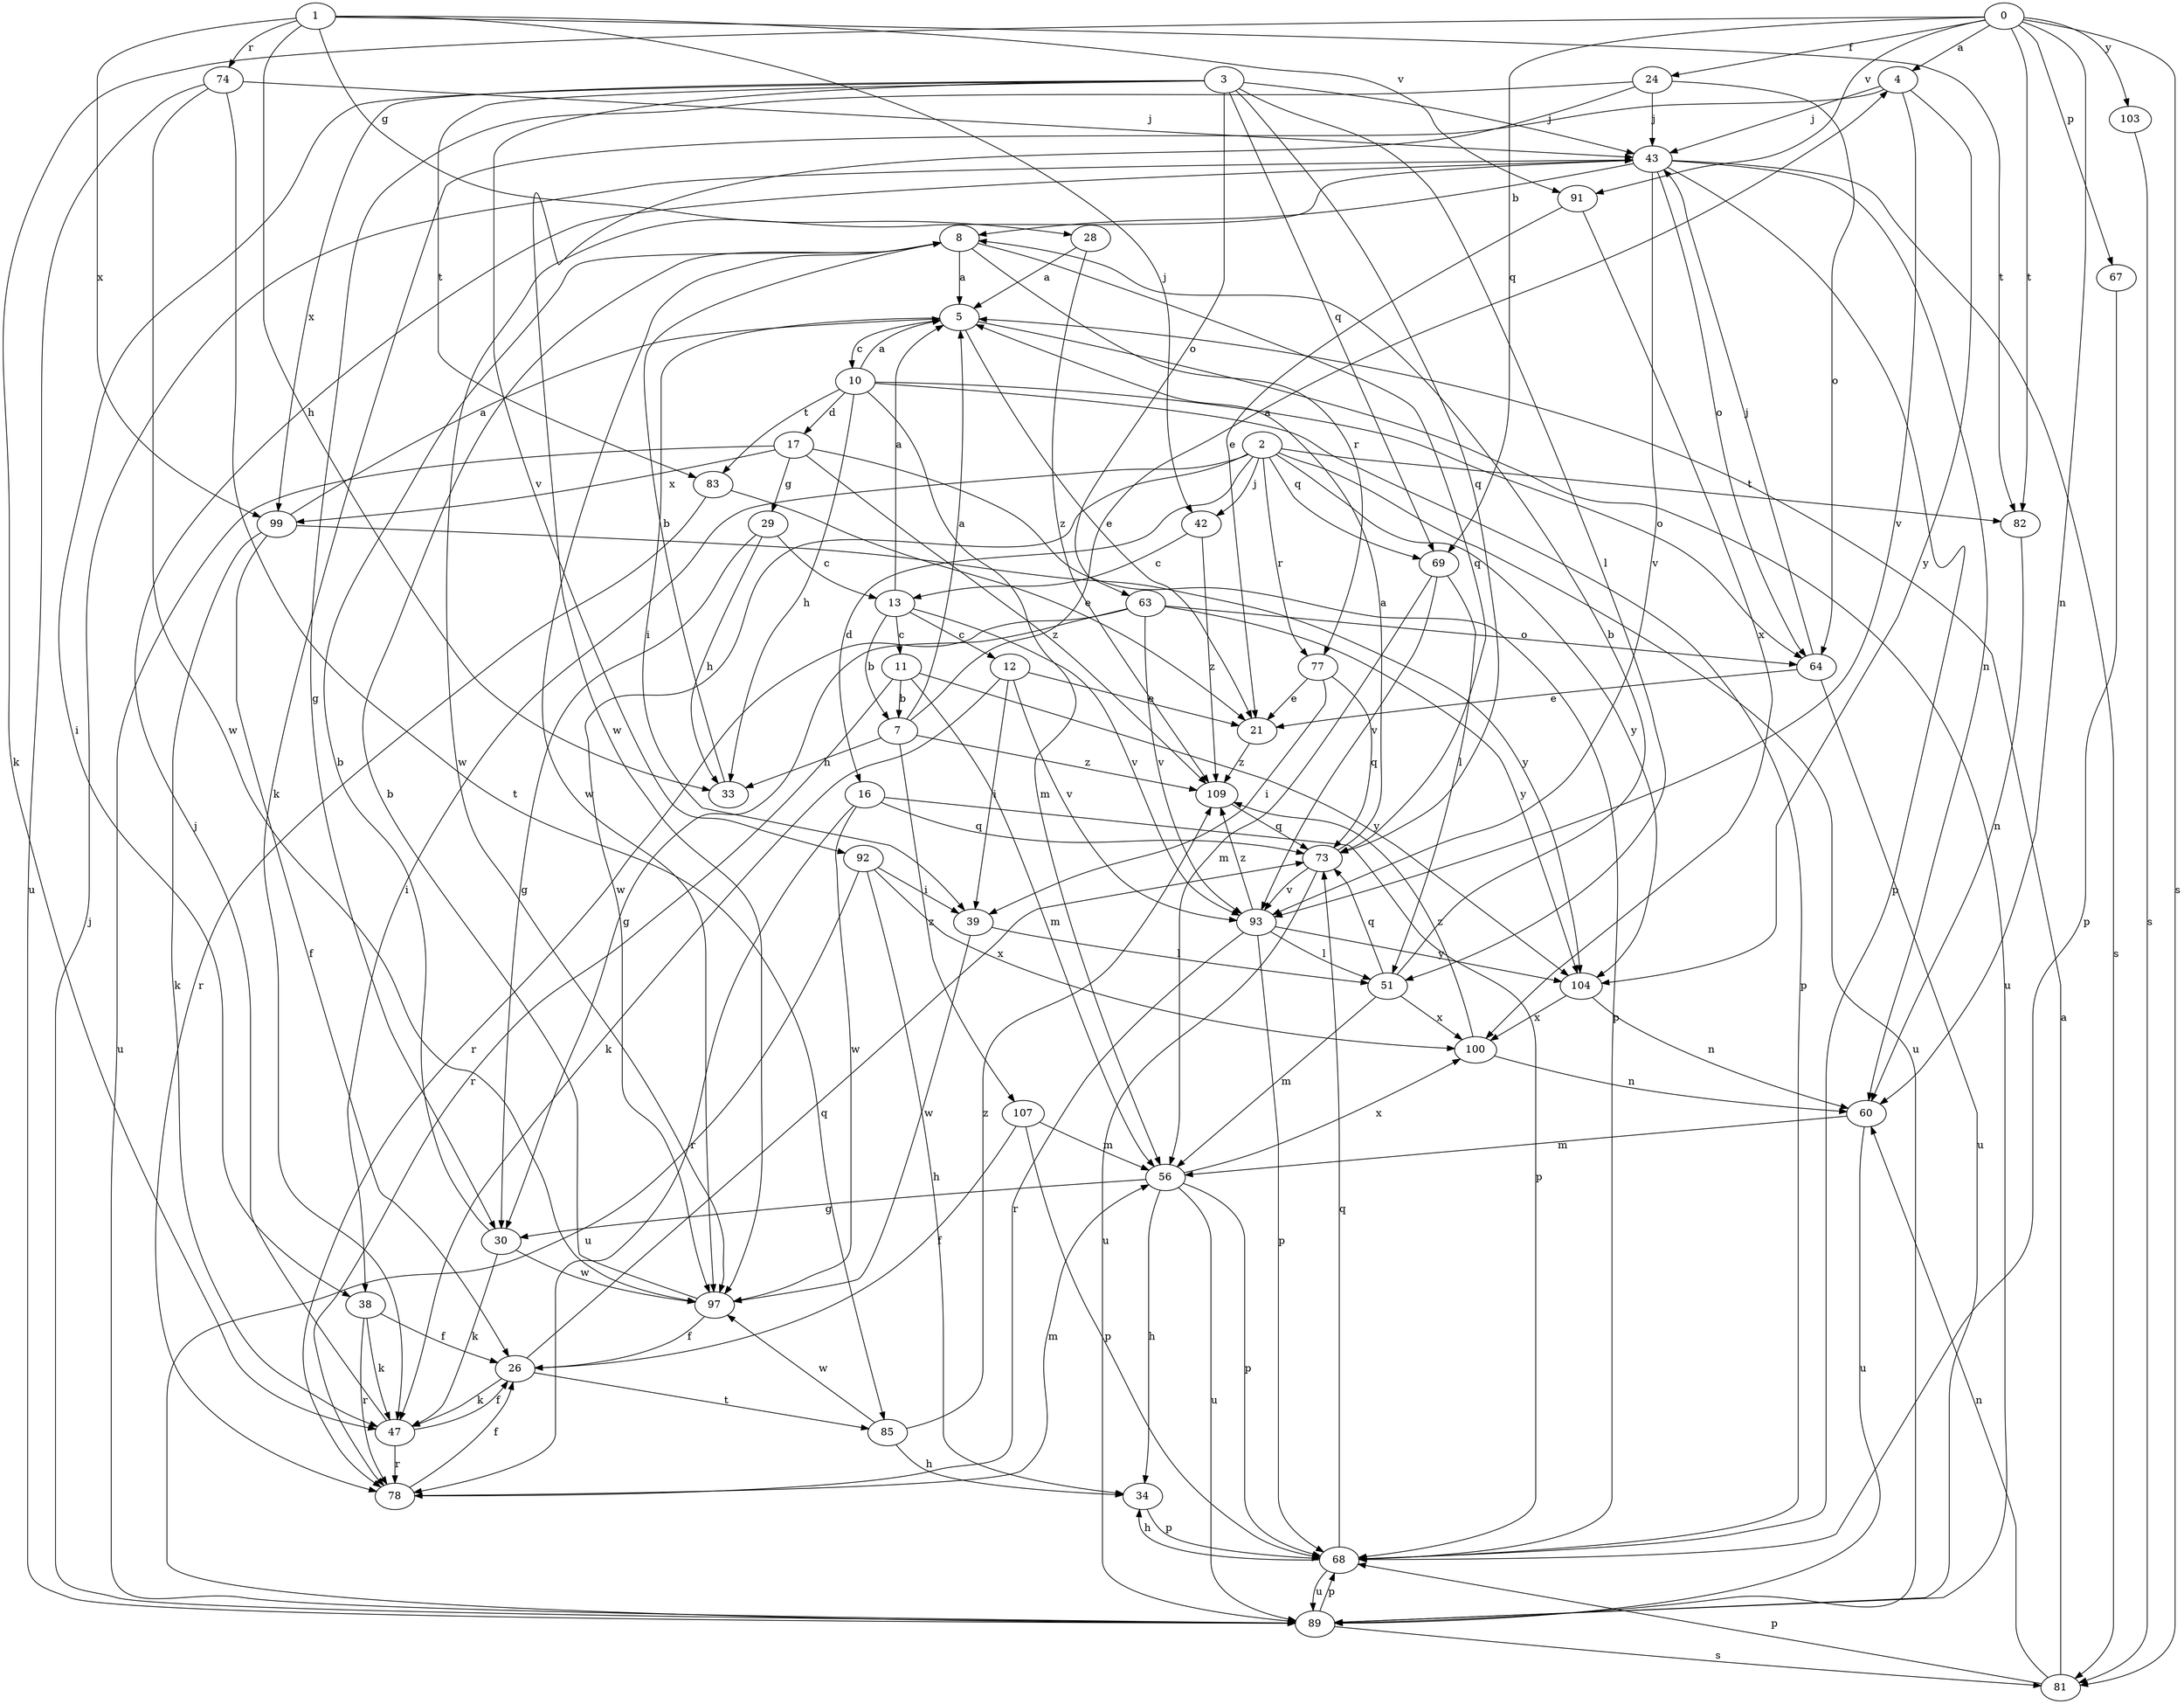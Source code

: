 strict digraph  {
0;
1;
2;
3;
4;
5;
7;
8;
10;
11;
12;
13;
16;
17;
21;
24;
26;
28;
29;
30;
33;
34;
38;
39;
42;
43;
47;
51;
56;
60;
63;
64;
67;
68;
69;
73;
74;
77;
78;
81;
82;
83;
85;
89;
91;
92;
93;
97;
99;
100;
103;
104;
107;
109;
0 -> 4  [label=a];
0 -> 24  [label=f];
0 -> 47  [label=k];
0 -> 60  [label=n];
0 -> 67  [label=p];
0 -> 69  [label=q];
0 -> 81  [label=s];
0 -> 82  [label=t];
0 -> 91  [label=v];
0 -> 103  [label=y];
1 -> 28  [label=g];
1 -> 33  [label=h];
1 -> 42  [label=j];
1 -> 74  [label=r];
1 -> 82  [label=t];
1 -> 91  [label=v];
1 -> 99  [label=x];
2 -> 16  [label=d];
2 -> 38  [label=i];
2 -> 42  [label=j];
2 -> 69  [label=q];
2 -> 77  [label=r];
2 -> 82  [label=t];
2 -> 89  [label=u];
2 -> 97  [label=w];
2 -> 104  [label=y];
3 -> 38  [label=i];
3 -> 43  [label=j];
3 -> 51  [label=l];
3 -> 63  [label=o];
3 -> 69  [label=q];
3 -> 73  [label=q];
3 -> 83  [label=t];
3 -> 92  [label=v];
3 -> 99  [label=x];
4 -> 43  [label=j];
4 -> 47  [label=k];
4 -> 93  [label=v];
4 -> 104  [label=y];
5 -> 10  [label=c];
5 -> 21  [label=e];
5 -> 39  [label=i];
5 -> 89  [label=u];
7 -> 4  [label=a];
7 -> 5  [label=a];
7 -> 33  [label=h];
7 -> 107  [label=z];
7 -> 109  [label=z];
8 -> 5  [label=a];
8 -> 73  [label=q];
8 -> 77  [label=r];
8 -> 97  [label=w];
10 -> 5  [label=a];
10 -> 17  [label=d];
10 -> 33  [label=h];
10 -> 56  [label=m];
10 -> 64  [label=o];
10 -> 68  [label=p];
10 -> 83  [label=t];
11 -> 7  [label=b];
11 -> 56  [label=m];
11 -> 78  [label=r];
11 -> 104  [label=y];
12 -> 21  [label=e];
12 -> 39  [label=i];
12 -> 47  [label=k];
12 -> 93  [label=v];
13 -> 5  [label=a];
13 -> 7  [label=b];
13 -> 11  [label=c];
13 -> 12  [label=c];
13 -> 93  [label=v];
16 -> 68  [label=p];
16 -> 73  [label=q];
16 -> 78  [label=r];
16 -> 97  [label=w];
17 -> 29  [label=g];
17 -> 68  [label=p];
17 -> 89  [label=u];
17 -> 99  [label=x];
17 -> 109  [label=z];
21 -> 109  [label=z];
24 -> 30  [label=g];
24 -> 43  [label=j];
24 -> 64  [label=o];
24 -> 97  [label=w];
26 -> 47  [label=k];
26 -> 73  [label=q];
26 -> 85  [label=t];
28 -> 5  [label=a];
28 -> 109  [label=z];
29 -> 13  [label=c];
29 -> 30  [label=g];
29 -> 33  [label=h];
30 -> 8  [label=b];
30 -> 47  [label=k];
30 -> 97  [label=w];
33 -> 8  [label=b];
34 -> 68  [label=p];
38 -> 26  [label=f];
38 -> 47  [label=k];
38 -> 78  [label=r];
39 -> 51  [label=l];
39 -> 97  [label=w];
42 -> 13  [label=c];
42 -> 109  [label=z];
43 -> 8  [label=b];
43 -> 60  [label=n];
43 -> 64  [label=o];
43 -> 68  [label=p];
43 -> 81  [label=s];
43 -> 93  [label=v];
43 -> 97  [label=w];
47 -> 26  [label=f];
47 -> 43  [label=j];
47 -> 78  [label=r];
51 -> 8  [label=b];
51 -> 56  [label=m];
51 -> 73  [label=q];
51 -> 100  [label=x];
56 -> 30  [label=g];
56 -> 34  [label=h];
56 -> 68  [label=p];
56 -> 89  [label=u];
56 -> 100  [label=x];
60 -> 56  [label=m];
60 -> 89  [label=u];
63 -> 30  [label=g];
63 -> 64  [label=o];
63 -> 78  [label=r];
63 -> 93  [label=v];
63 -> 104  [label=y];
64 -> 21  [label=e];
64 -> 43  [label=j];
64 -> 89  [label=u];
67 -> 68  [label=p];
68 -> 34  [label=h];
68 -> 73  [label=q];
68 -> 89  [label=u];
69 -> 51  [label=l];
69 -> 56  [label=m];
69 -> 93  [label=v];
73 -> 5  [label=a];
73 -> 89  [label=u];
73 -> 93  [label=v];
74 -> 43  [label=j];
74 -> 85  [label=t];
74 -> 89  [label=u];
74 -> 97  [label=w];
77 -> 21  [label=e];
77 -> 39  [label=i];
77 -> 73  [label=q];
78 -> 26  [label=f];
78 -> 56  [label=m];
81 -> 5  [label=a];
81 -> 60  [label=n];
81 -> 68  [label=p];
82 -> 60  [label=n];
83 -> 21  [label=e];
83 -> 78  [label=r];
85 -> 34  [label=h];
85 -> 97  [label=w];
85 -> 109  [label=z];
89 -> 43  [label=j];
89 -> 68  [label=p];
89 -> 81  [label=s];
91 -> 21  [label=e];
91 -> 100  [label=x];
92 -> 34  [label=h];
92 -> 39  [label=i];
92 -> 89  [label=u];
92 -> 100  [label=x];
93 -> 51  [label=l];
93 -> 68  [label=p];
93 -> 78  [label=r];
93 -> 104  [label=y];
93 -> 109  [label=z];
97 -> 8  [label=b];
97 -> 26  [label=f];
99 -> 5  [label=a];
99 -> 26  [label=f];
99 -> 47  [label=k];
99 -> 104  [label=y];
100 -> 60  [label=n];
100 -> 109  [label=z];
103 -> 81  [label=s];
104 -> 60  [label=n];
104 -> 100  [label=x];
107 -> 26  [label=f];
107 -> 56  [label=m];
107 -> 68  [label=p];
109 -> 73  [label=q];
}

